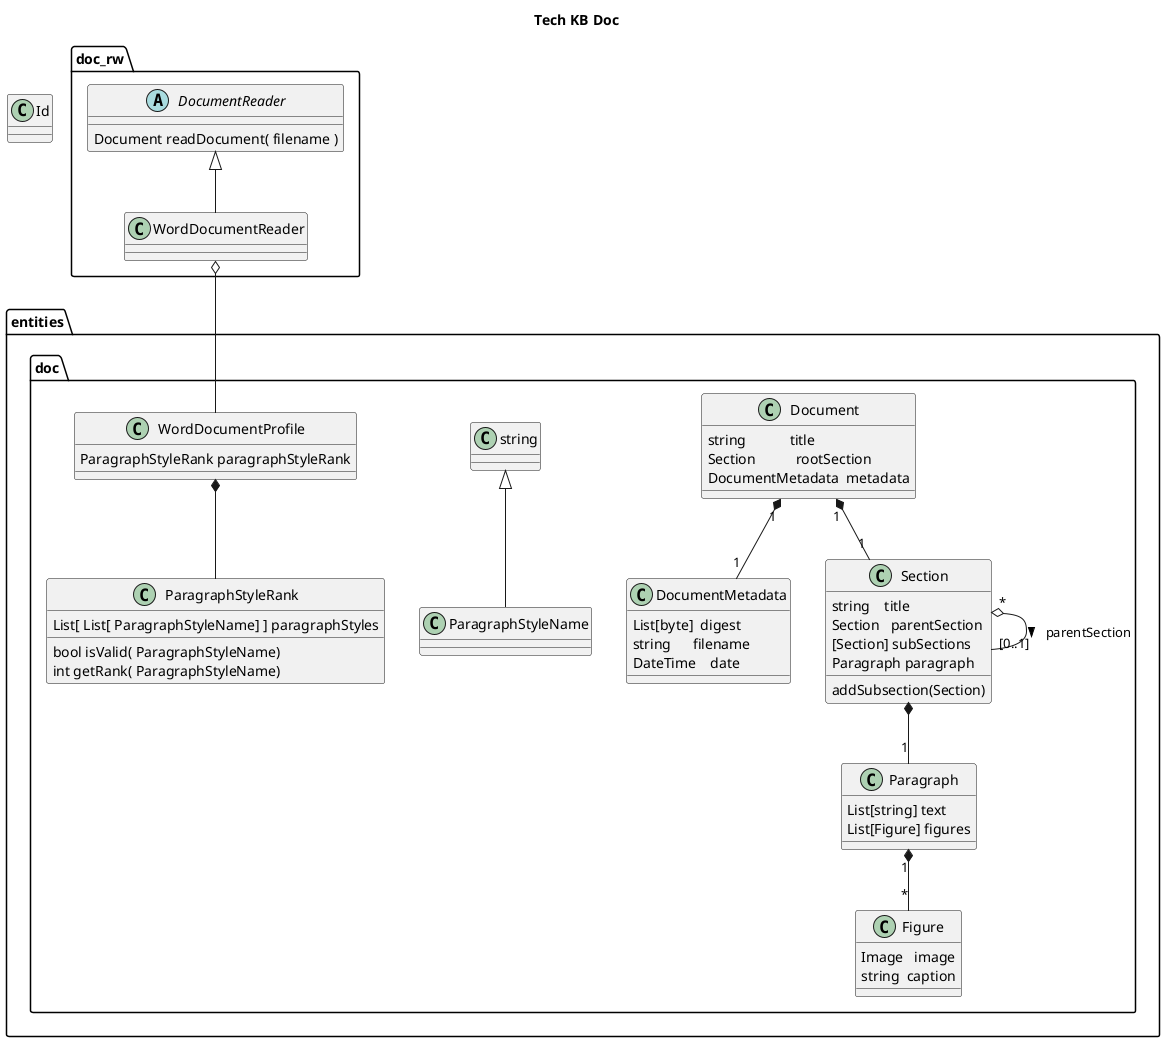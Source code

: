 @startuml
!define RECTANGLE class

' Generate using:

' java -jar /home/minguzzi/download/plantUML/plantuml-1.2025.2.jar -o${REPO_ROOT}/docs/tech_kb_project/uml_schemas ${REPO_ROOT}/docs/tech_kb_project/document.puml

title Tech KB Doc

class Id

package entities
{
package doc
{

class Document
{
  string            title
  Section           rootSection
  DocumentMetadata  metadata
}

class DocumentMetadata
{
  List[byte]  digest
  string      filename
  DateTime    date
}

Document "1" *-- "1" DocumentMetadata

class Section
{
  string    title
  Section   parentSection
  [Section] subSections
  Paragraph paragraph

  addSubsection(Section)
}

Document "1" *-- "1" Section

Section "*" o-- "[0..1]" Section : parentSection >

class Paragraph
{
  List[string] text
  List[Figure] figures
}

Section  *-- "1" Paragraph

class Figure
{
  Image   image
  string  caption
}

Paragraph "1" *-- "*" Figure


class ParagraphStyleName

string <|-- ParagraphStyleName

class ParagraphStyleRank
{
  List[ List[ ParagraphStyleName] ] paragraphStyles

  bool isValid( ParagraphStyleName)
  int getRank( ParagraphStyleName)
}

class WordDocumentProfile
{
  ParagraphStyleRank paragraphStyleRank
}

WordDocumentProfile *-- ParagraphStyleRank

}
' package doc
}
' package entities

package doc_rw
{

abstract class DocumentReader
{
  Document readDocument( filename )

}

class WordDocumentReader
{
}

DocumentReader <|-- WordDocumentReader
WordDocumentReader o-- entities.doc.WordDocumentProfile



}
' package doc_rw

@enduml
